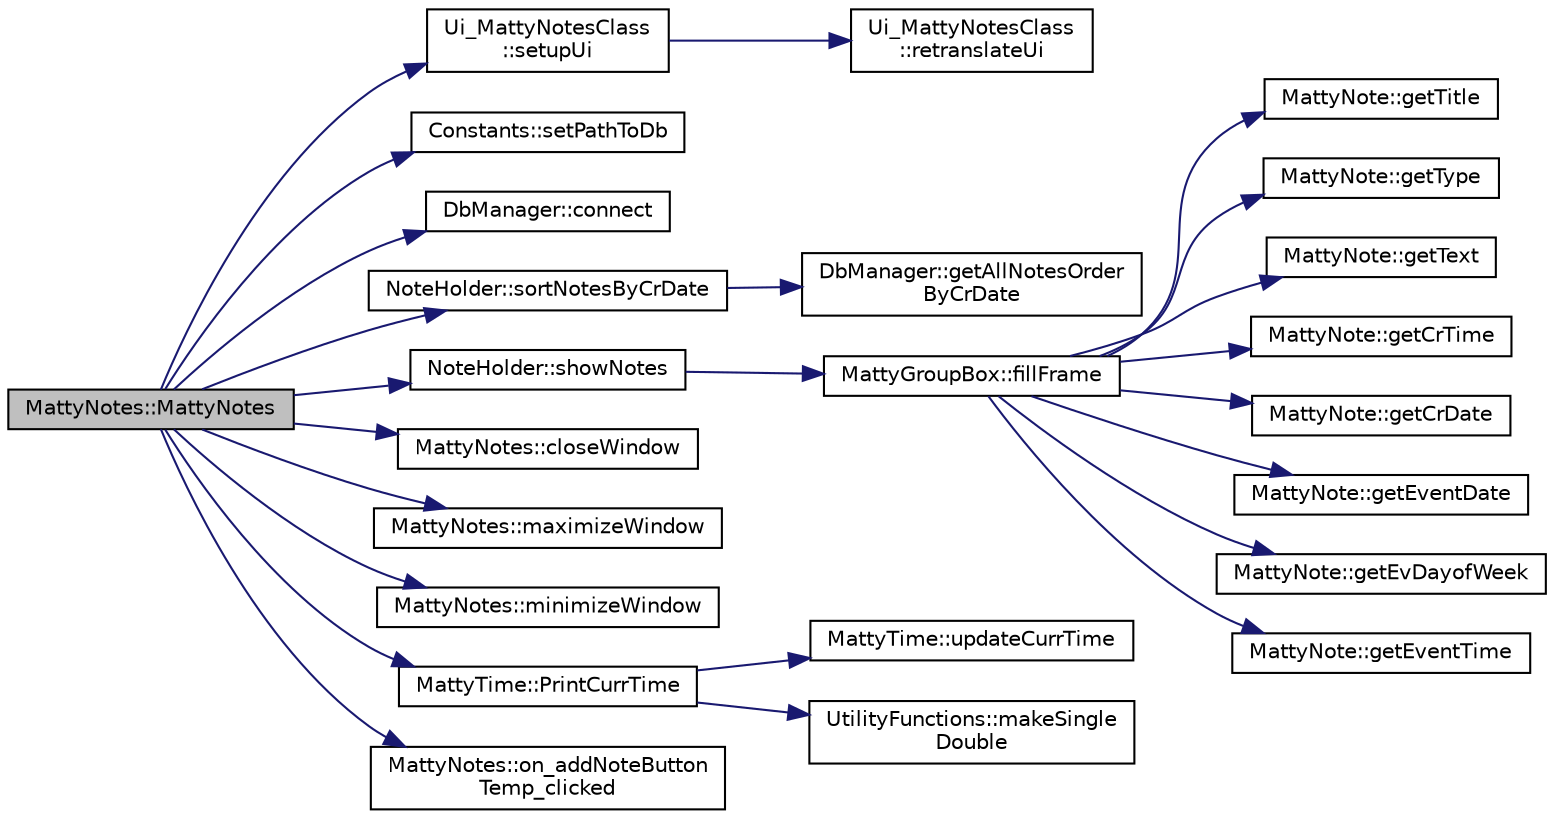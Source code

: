 digraph "MattyNotes::MattyNotes"
{
  edge [fontname="Helvetica",fontsize="10",labelfontname="Helvetica",labelfontsize="10"];
  node [fontname="Helvetica",fontsize="10",shape=record];
  rankdir="LR";
  Node0 [label="MattyNotes::MattyNotes",height=0.2,width=0.4,color="black", fillcolor="grey75", style="filled", fontcolor="black"];
  Node0 -> Node1 [color="midnightblue",fontsize="10",style="solid",fontname="Helvetica"];
  Node1 [label="Ui_MattyNotesClass\l::setupUi",height=0.2,width=0.4,color="black", fillcolor="white", style="filled",URL="$classUi__MattyNotesClass.html#a33a88ea08595a64d445a104fcdfb4e7c"];
  Node1 -> Node2 [color="midnightblue",fontsize="10",style="solid",fontname="Helvetica"];
  Node2 [label="Ui_MattyNotesClass\l::retranslateUi",height=0.2,width=0.4,color="black", fillcolor="white", style="filled",URL="$classUi__MattyNotesClass.html#a3a5915db60e9488bd96bf4ea0c844422"];
  Node0 -> Node3 [color="midnightblue",fontsize="10",style="solid",fontname="Helvetica"];
  Node3 [label="Constants::setPathToDb",height=0.2,width=0.4,color="black", fillcolor="white", style="filled",URL="$classConstants.html#a3d474cb2c4e964cb64ab6f2db6e1bf92"];
  Node0 -> Node4 [color="midnightblue",fontsize="10",style="solid",fontname="Helvetica"];
  Node4 [label="DbManager::connect",height=0.2,width=0.4,color="black", fillcolor="white", style="filled",URL="$classDbManager.html#abc90b3bf97dda268b4160a0662305898"];
  Node0 -> Node5 [color="midnightblue",fontsize="10",style="solid",fontname="Helvetica"];
  Node5 [label="NoteHolder::sortNotesByCrDate",height=0.2,width=0.4,color="black", fillcolor="white", style="filled",URL="$classNoteHolder.html#ab52d375cf5ab24f0512fab6308ec8b25"];
  Node5 -> Node6 [color="midnightblue",fontsize="10",style="solid",fontname="Helvetica"];
  Node6 [label="DbManager::getAllNotesOrder\lByCrDate",height=0.2,width=0.4,color="black", fillcolor="white", style="filled",URL="$classDbManager.html#a9b35a902ca6a35cd2589a3d1fffda94b"];
  Node0 -> Node7 [color="midnightblue",fontsize="10",style="solid",fontname="Helvetica"];
  Node7 [label="NoteHolder::showNotes",height=0.2,width=0.4,color="black", fillcolor="white", style="filled",URL="$classNoteHolder.html#a9fbdbdf5cc2628f360c45eb861eacded"];
  Node7 -> Node8 [color="midnightblue",fontsize="10",style="solid",fontname="Helvetica"];
  Node8 [label="MattyGroupBox::fillFrame",height=0.2,width=0.4,color="black", fillcolor="white", style="filled",URL="$classMattyGroupBox.html#a4cbc1800e9ec63cdd0e064d3a3738b80"];
  Node8 -> Node9 [color="midnightblue",fontsize="10",style="solid",fontname="Helvetica"];
  Node9 [label="MattyNote::getTitle",height=0.2,width=0.4,color="black", fillcolor="white", style="filled",URL="$classMattyNote.html#acb4af77f4177a0b17f140d4b4421e32e"];
  Node8 -> Node10 [color="midnightblue",fontsize="10",style="solid",fontname="Helvetica"];
  Node10 [label="MattyNote::getType",height=0.2,width=0.4,color="black", fillcolor="white", style="filled",URL="$classMattyNote.html#ad07b65692d79cf25e5c9008e111bd999"];
  Node8 -> Node11 [color="midnightblue",fontsize="10",style="solid",fontname="Helvetica"];
  Node11 [label="MattyNote::getText",height=0.2,width=0.4,color="black", fillcolor="white", style="filled",URL="$classMattyNote.html#a9213ac15a09625f59a95ede1b1470308"];
  Node8 -> Node12 [color="midnightblue",fontsize="10",style="solid",fontname="Helvetica"];
  Node12 [label="MattyNote::getCrTime",height=0.2,width=0.4,color="black", fillcolor="white", style="filled",URL="$classMattyNote.html#a2acf19aded7d4b5c29db7af6b0c4b1f6"];
  Node8 -> Node13 [color="midnightblue",fontsize="10",style="solid",fontname="Helvetica"];
  Node13 [label="MattyNote::getCrDate",height=0.2,width=0.4,color="black", fillcolor="white", style="filled",URL="$classMattyNote.html#ade5ef053d6d9ba158d9842feadd39754"];
  Node8 -> Node14 [color="midnightblue",fontsize="10",style="solid",fontname="Helvetica"];
  Node14 [label="MattyNote::getEventDate",height=0.2,width=0.4,color="black", fillcolor="white", style="filled",URL="$classMattyNote.html#a8973578029ab29593061cca235ae84f9"];
  Node8 -> Node15 [color="midnightblue",fontsize="10",style="solid",fontname="Helvetica"];
  Node15 [label="MattyNote::getEvDayofWeek",height=0.2,width=0.4,color="black", fillcolor="white", style="filled",URL="$classMattyNote.html#ac6f675c525f027536fdcfda43f0a261e"];
  Node8 -> Node16 [color="midnightblue",fontsize="10",style="solid",fontname="Helvetica"];
  Node16 [label="MattyNote::getEventTime",height=0.2,width=0.4,color="black", fillcolor="white", style="filled",URL="$classMattyNote.html#a8c7f06ff44ce23f5a9ce6d2364732a24"];
  Node0 -> Node17 [color="midnightblue",fontsize="10",style="solid",fontname="Helvetica"];
  Node17 [label="MattyNotes::closeWindow",height=0.2,width=0.4,color="black", fillcolor="white", style="filled",URL="$classMattyNotes.html#a63c0d10781a0acc57387682282aded37"];
  Node0 -> Node18 [color="midnightblue",fontsize="10",style="solid",fontname="Helvetica"];
  Node18 [label="MattyNotes::maximizeWindow",height=0.2,width=0.4,color="black", fillcolor="white", style="filled",URL="$classMattyNotes.html#a49cfcd1087c5f3c0c9f5ced2b7675e6f"];
  Node0 -> Node19 [color="midnightblue",fontsize="10",style="solid",fontname="Helvetica"];
  Node19 [label="MattyNotes::minimizeWindow",height=0.2,width=0.4,color="black", fillcolor="white", style="filled",URL="$classMattyNotes.html#a59034e42bf605fafd6b37e513b6f85fb"];
  Node0 -> Node20 [color="midnightblue",fontsize="10",style="solid",fontname="Helvetica"];
  Node20 [label="MattyTime::PrintCurrTime",height=0.2,width=0.4,color="black", fillcolor="white", style="filled",URL="$classMattyTime.html#ac5ecfd2ff5329b3476906b39bbf02ae3"];
  Node20 -> Node21 [color="midnightblue",fontsize="10",style="solid",fontname="Helvetica"];
  Node21 [label="MattyTime::updateCurrTime",height=0.2,width=0.4,color="black", fillcolor="white", style="filled",URL="$classMattyTime.html#a52a7500e419fe56d10ddf2715fc96d06"];
  Node20 -> Node22 [color="midnightblue",fontsize="10",style="solid",fontname="Helvetica"];
  Node22 [label="UtilityFunctions::makeSingle\lDouble",height=0.2,width=0.4,color="black", fillcolor="white", style="filled",URL="$classUtilityFunctions.html#a9decf9e823f96af31a5dac497f2c68d2"];
  Node0 -> Node23 [color="midnightblue",fontsize="10",style="solid",fontname="Helvetica"];
  Node23 [label="MattyNotes::on_addNoteButton\lTemp_clicked",height=0.2,width=0.4,color="black", fillcolor="white", style="filled",URL="$classMattyNotes.html#a03ee529c5492bc8d73a8a93ecc32c394"];
}
